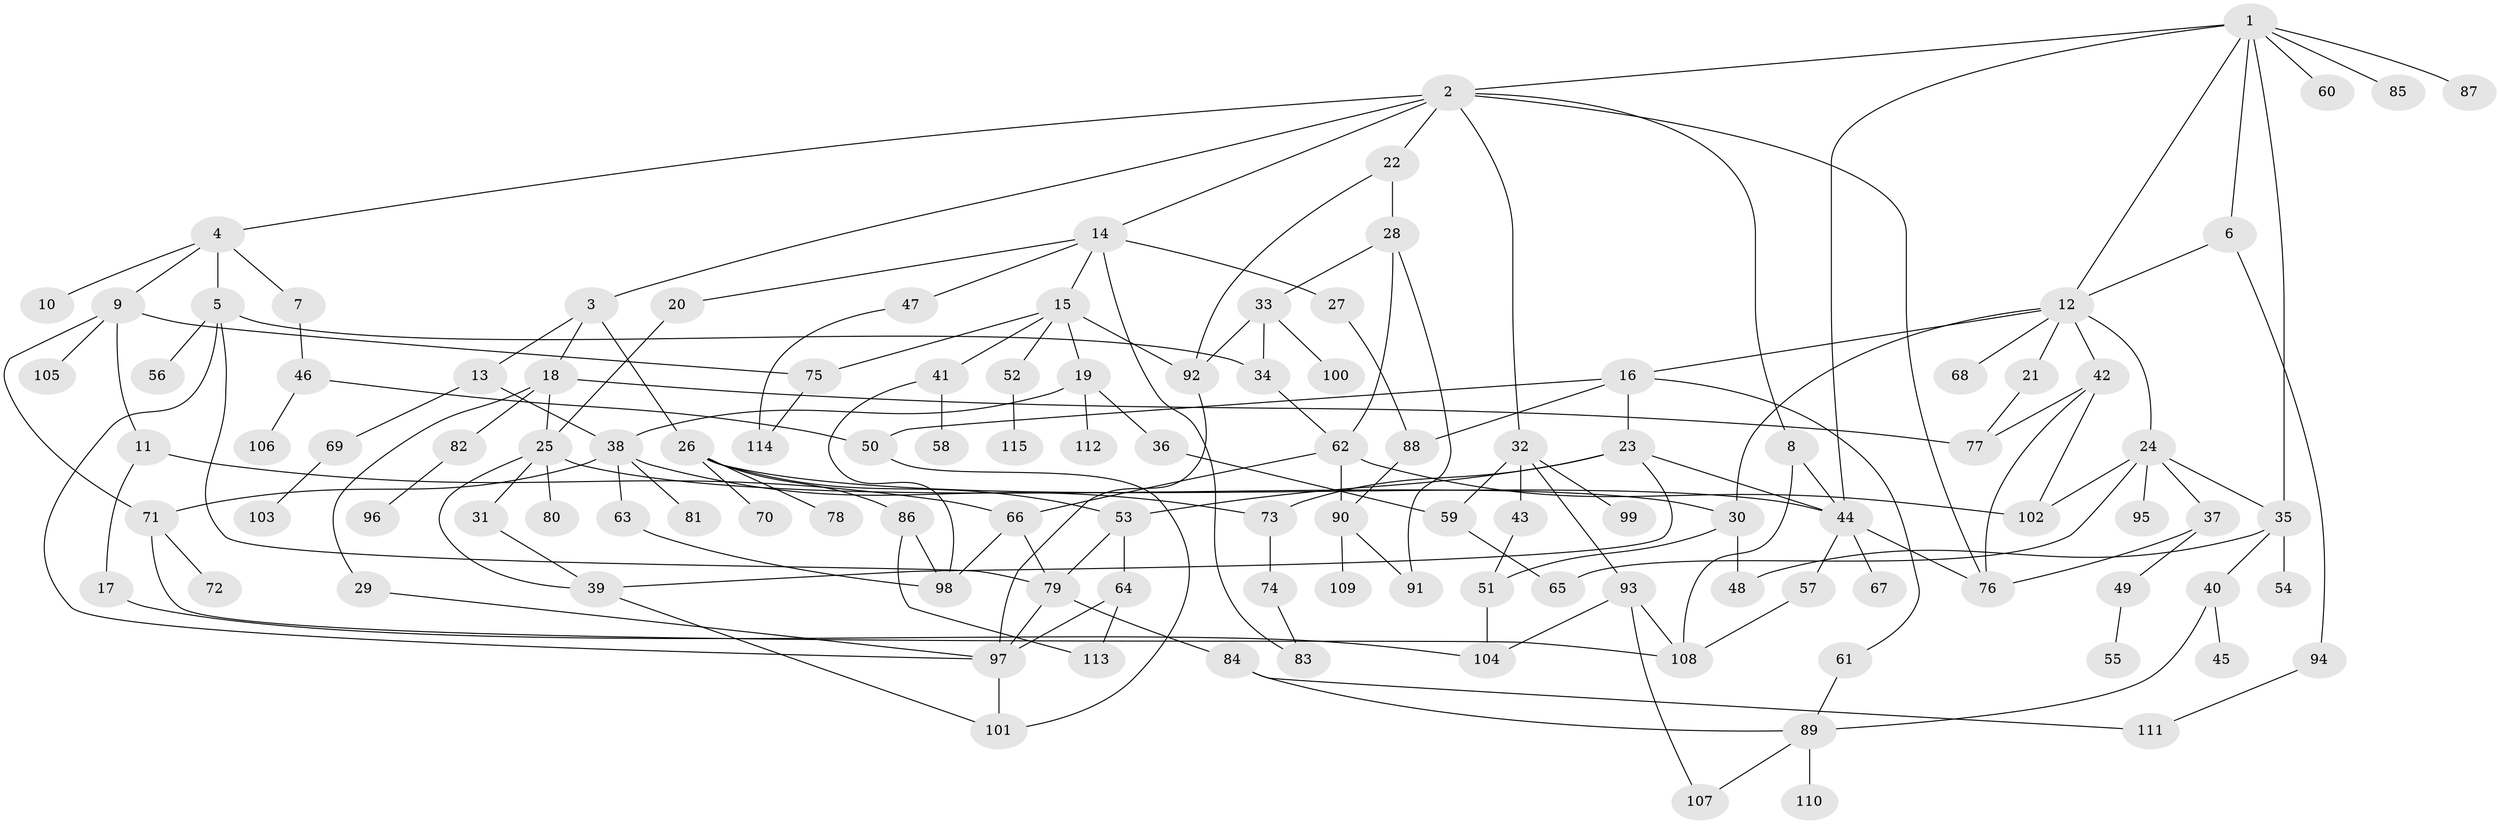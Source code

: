 // coarse degree distribution, {9: 0.017241379310344827, 4: 0.20689655172413793, 5: 0.1896551724137931, 6: 0.08620689655172414, 2: 0.15517241379310345, 3: 0.1896551724137931, 1: 0.1206896551724138, 7: 0.034482758620689655}
// Generated by graph-tools (version 1.1) at 2025/36/03/04/25 23:36:06]
// undirected, 115 vertices, 171 edges
graph export_dot {
  node [color=gray90,style=filled];
  1;
  2;
  3;
  4;
  5;
  6;
  7;
  8;
  9;
  10;
  11;
  12;
  13;
  14;
  15;
  16;
  17;
  18;
  19;
  20;
  21;
  22;
  23;
  24;
  25;
  26;
  27;
  28;
  29;
  30;
  31;
  32;
  33;
  34;
  35;
  36;
  37;
  38;
  39;
  40;
  41;
  42;
  43;
  44;
  45;
  46;
  47;
  48;
  49;
  50;
  51;
  52;
  53;
  54;
  55;
  56;
  57;
  58;
  59;
  60;
  61;
  62;
  63;
  64;
  65;
  66;
  67;
  68;
  69;
  70;
  71;
  72;
  73;
  74;
  75;
  76;
  77;
  78;
  79;
  80;
  81;
  82;
  83;
  84;
  85;
  86;
  87;
  88;
  89;
  90;
  91;
  92;
  93;
  94;
  95;
  96;
  97;
  98;
  99;
  100;
  101;
  102;
  103;
  104;
  105;
  106;
  107;
  108;
  109;
  110;
  111;
  112;
  113;
  114;
  115;
  1 -- 2;
  1 -- 6;
  1 -- 35;
  1 -- 60;
  1 -- 85;
  1 -- 87;
  1 -- 12;
  1 -- 44;
  2 -- 3;
  2 -- 4;
  2 -- 8;
  2 -- 14;
  2 -- 22;
  2 -- 32;
  2 -- 76;
  3 -- 13;
  3 -- 18;
  3 -- 26;
  4 -- 5;
  4 -- 7;
  4 -- 9;
  4 -- 10;
  5 -- 34;
  5 -- 56;
  5 -- 79;
  5 -- 97;
  6 -- 12;
  6 -- 94;
  7 -- 46;
  8 -- 44;
  8 -- 108;
  9 -- 11;
  9 -- 75;
  9 -- 105;
  9 -- 71;
  11 -- 17;
  11 -- 66;
  12 -- 16;
  12 -- 21;
  12 -- 24;
  12 -- 42;
  12 -- 68;
  12 -- 30;
  13 -- 38;
  13 -- 69;
  14 -- 15;
  14 -- 20;
  14 -- 27;
  14 -- 47;
  14 -- 83;
  15 -- 19;
  15 -- 41;
  15 -- 52;
  15 -- 75;
  15 -- 92;
  16 -- 23;
  16 -- 50;
  16 -- 61;
  16 -- 88;
  17 -- 104;
  18 -- 29;
  18 -- 82;
  18 -- 77;
  18 -- 25;
  19 -- 36;
  19 -- 112;
  19 -- 38;
  20 -- 25;
  21 -- 77;
  22 -- 28;
  22 -- 92;
  23 -- 39;
  23 -- 53;
  23 -- 73;
  23 -- 44;
  24 -- 37;
  24 -- 65;
  24 -- 95;
  24 -- 102;
  24 -- 35;
  25 -- 30;
  25 -- 31;
  25 -- 80;
  25 -- 39;
  26 -- 70;
  26 -- 78;
  26 -- 86;
  26 -- 53;
  26 -- 44;
  27 -- 88;
  28 -- 33;
  28 -- 62;
  28 -- 91;
  29 -- 97;
  30 -- 51;
  30 -- 48;
  31 -- 39;
  32 -- 43;
  32 -- 93;
  32 -- 99;
  32 -- 59;
  33 -- 92;
  33 -- 100;
  33 -- 34;
  34 -- 62;
  35 -- 40;
  35 -- 48;
  35 -- 54;
  36 -- 59;
  37 -- 49;
  37 -- 76;
  38 -- 63;
  38 -- 71;
  38 -- 81;
  38 -- 73;
  39 -- 101;
  40 -- 45;
  40 -- 89;
  41 -- 58;
  41 -- 98;
  42 -- 76;
  42 -- 77;
  42 -- 102;
  43 -- 51;
  44 -- 57;
  44 -- 67;
  44 -- 76;
  46 -- 106;
  46 -- 50;
  47 -- 114;
  49 -- 55;
  50 -- 101;
  51 -- 104;
  52 -- 115;
  53 -- 64;
  53 -- 79;
  57 -- 108;
  59 -- 65;
  61 -- 89;
  62 -- 66;
  62 -- 90;
  62 -- 102;
  63 -- 98;
  64 -- 97;
  64 -- 113;
  66 -- 79;
  66 -- 98;
  69 -- 103;
  71 -- 72;
  71 -- 108;
  73 -- 74;
  74 -- 83;
  75 -- 114;
  79 -- 84;
  79 -- 97;
  82 -- 96;
  84 -- 111;
  84 -- 89;
  86 -- 113;
  86 -- 98;
  88 -- 90;
  89 -- 107;
  89 -- 110;
  90 -- 91;
  90 -- 109;
  92 -- 97;
  93 -- 107;
  93 -- 108;
  93 -- 104;
  94 -- 111;
  97 -- 101;
}

